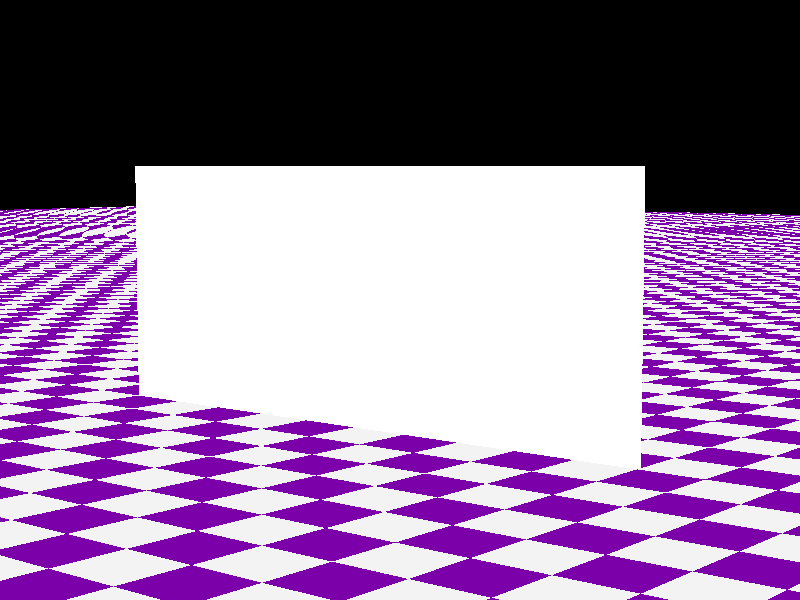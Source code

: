 // This work is licensed under the Creative Commons Attribution-ShareAlike 3.0 Unported License.
// To view a copy of this license, visit http://creativecommons.org/licenses/by-sa/3.0/ or send a
// letter to Creative Commons, 444 Castro Street, Suite 900, Mountain View, California, 94041, USA.

// Persistence Of Vision raytracer sample file.
// File: optics.pov
// Author: Christopher J. Huff
// Updated: 2013/02/15 for 3.7
//
// -w320 -h240
// -w800 -h600 +a0.3

#version 3.7;
global_settings { assumed_gamma 1.0 } 

#include "colors.inc"

#default {finish {ambient 0}}

//global_settings {
//    assumed_gamma 1
//    max_trace_level 10
//    photons {
////        spacing 0.025
////        spacing 0.2
//// count 150000
//        count 1500000
//        max_trace_level 10
//        //media 100, 2
//        //media 500, 3
//        media 1000, 10
//    }
//}


//#declare CamPos = < -12, 1, -1>;
//#declare CamPos = < 1.5, 0.5, 0.0>;
//#declare CamPos = < -12, 10, -12>;
//#declare CamPos = < 12, 10, 12>;

//lab
#declare CamPos = < -15, 2, -15>;
#declare LookAtTarg = < 3, -0.1, -0.1>;

////top down
//#declare CamPos = < 0, 18, 0>;
//#declare LookAtTarg = < 0, 0, 0>;

////head on
//#declare CamPos = < -18, 1, 0>;
//#declare LookAtTarg = < 0, 0, 0>;

////sideways
//#declare CamPos = < 0, 0, -10>;
//#declare LookAtTarg = < 0, -0.1, 0>;

#declare xSetupOffset = -1.0;

camera {
    location CamPos
    right x*image_width/image_height // keep propotions with any aspect ratio
    look_at LookAtTarg
    angle 30
}

/*
light_source {CamPos, color Gray25
    photons {refraction off reflection off}
    media_interaction off
}
*/

//light_source {CamPos, color Gray25
//    photons { refraction on reflection on }
//    media_interaction off
//}

/*
light_source {<-50, 0.0, 0>, color rgb < 1.0, 0, 0>
    spotlight radius 0.25 falloff 0.35 point_at < 0, 0.0, 0>
    photons {refraction on reflection on}
}

light_source {<-50, 0.0, 0>, color rgb < 0, 1, 0>
    spotlight radius 0.25 falloff 0.35 point_at < 0, 0.0, 0>
    photons {refraction on reflection on}
}

light_source {<-50, 0.0, 0>, color rgb < 0, 0, 1>
    spotlight radius 0.25 falloff 0.35 point_at < 0, 0.0, 0>
    photons {refraction on reflection on}
}
*/

/*
light_source {<-50, 0.5, 0>, color rgb < 1.0, 0, 0>
    spotlight radius 0.5 falloff 0.51 point_at < 0, 0.5, 0>
    photons {refraction on reflection on}
}

light_source {<-50, 0.5, 0>, color rgb < 0, 1, 0>
    spotlight radius 0.5 falloff 0.51 point_at < 0, 0.5, 0>
    photons {refraction on reflection on}
}

light_source {<-50, 0.5, 0>, color rgb < 0, 0, 1>
    spotlight radius 0.5 falloff 0.51 point_at < 0, 0.5, 0>
    photons {refraction on reflection on}
}
*/

/*
light_source {<-50, -0.25, 0>, color rgb < 1, 0, 0>
    spotlight radius 0.5 falloff 0.51 point_at < 0, 0.0, 0>
    photons {refraction on reflection on}
}

light_source {<-50, 0.0, 0>, color rgb < 0, 1, 0>
    spotlight radius 0.5 falloff 0.51 point_at < 0, 0.0, 0>
    photons {refraction on reflection on}
}

light_source {<-50, 0.25, 0>, color rgb < 0, 0, 1>
    spotlight radius 0.5 falloff 0.51 point_at < 0, 0.0, 0>
    photons {refraction on reflection on}
}
*/

#macro Block(From, To)
    union {
        cylinder {From, To*(x+z), 0.1 scale < 1, 10*To.y, 1>
            texture {
                pigment {checker color Gray90, color Gray70
                    scale 0.1
                }
                finish {brilliance 0.5}
            }
        }
        cylinder {From, To*(x+z), 0.025
            translate y*To
            texture {
                pigment {color rgb < 1, 0.7, 0.2>}
                finish {ambient 0.8}
            }
        }
    }
#end

box {<-100,-3,-100>, < 100, -2, 100>
    texture {
        pigment {checker color Gray90, color rgb < 0.2, 0, 0.4>}
        finish {brilliance 0.25}
    }
}

/*
//what does this do?????
box {<-7,-0.25,-0.25>, < 6, 0.25, 0.25> hollow
    texture {pigment {color rgbf 1}}
    interior {
        media {
            scattering {1, color White extinction 0}
//            emission color White*0.2
            method 3
            intervals 1 samples 4
        }
    }
    photons {target}
}
*/

#declare MirrorTex1 =
texture {
    pigment {color White}
    finish {ambient 0 diffuse 0 reflection 1}
}
#declare HalfMirrorTex1 =
texture {
    pigment {color White filter 0.5}
    finish {ambient 0 diffuse 0 reflection 0.5}
}
#declare RedMirrorTex =
texture {
    pigment {color rgb < 0, 1, 1> filter 1}
    finish {ambient 0 diffuse 0 reflection Red}
}
#declare BlueMirrorTex =
texture {
    pigment {color rgb < 1, 1, 0> filter 1}
    finish {ambient 0 diffuse 0 reflection Blue}
}
#declare GlassTex1 =
texture {
    pigment {color White filter 0.99}
    finish {ambient 0 diffuse 0 reflection 0.01}
}
#declare GreenGlassTex1 =
texture {
    pigment {color Green filter 0.99}
    finish {ambient 0 diffuse 0 reflection 0.01}
}
#declare RedGlassTex1 =
texture {
    pigment {color Red filter 0.99}
    finish {ambient 0 diffuse 0 reflection 0.01}
}
#declare GlassInt1 =
interior {ior 1.5}

#macro PhotonTarget(Reflect, Refract, IgnorePhotons)
	photons {
		target
		reflection Reflect
		refraction Refract
		#if(IgnorePhotons) collect off #end
	}
#end


/*#declare Fn = function {sin(z*pi)/5 - x}
isosurface {
    function {Fn(x,y,z)}
    threshold 0
    eval
//    max_gradient 9.25
    contained_by {box {<-1, 0,-2>, < 1, 1, 2>}}
    texture {
        pigment {color White}
        finish {ambient 0 diffuse 0.2 reflection 0.8}
    }
    photons {target collect off}
    rotate -y*15
    translate < 2, 0, 0>
}*/

#macro Mirror(Pos, Ang, Width, Height, Tex)
	box {<-0.1,-0.1,-Width/2>, < 0, Height, Width/2>
	    texture {Tex}
//	    PhotonTarget(yes, yes, yes)
	    rotate -y*Ang
	    translate Pos
	}
#end

/*
object {Mirror(<-3, 0, 0>, 3*45, 2, 1, BlueMirrorTex)}
object {Mirror(<-3, 0, 3>,-45, 2, 1, MirrorTex1)}

object {Mirror(<-1, 0, 0>, 180+22.5, 2, 1, RedMirrorTex)}
object {Mirror(<-3, 0,-2>, 22.5, 2, 1, MirrorTex1)}
*/


/*
//lenses
sphere {< 0, 0, 0>, 1
    texture {GlassTex1}
    interior {GlassInt1}
    PhotonTarget(no, yes, yes)
    scale < 0.475, 1, 1>
    translate < 1, 0.5, 0>
}
*/

light_source {<xSetupOffset, 5, 0>, color rgb < 1.0, 1.0, 1.0>
    spotlight radius 10.0 falloff 20.0 point_at < xSetupOffset, 0.0, 0.0>

    //area_light <10, 0, 0>, <0, 0, 10>, 10, 10

    //adaptive 1
    //jitter

    photons { refraction on reflection on }
}

box { <xSetupOffset,-0.25,-0.25>, <xSetupOffset-0.1, 0.25, 0.25>
    texture {
        pigment { color White }
    //    //finish { brilliance 0.5 ambient 0.5 diffuse 0.5 }
        finish { reflection {1.0} ambient 0.0 diffuse 0.0 }
    }
    //photons {refraction on reflection on}
	  //PhotonTarget(yes, yes, false)
    //texture {pigment {color rgbf 1}}
    //interior {
    //    media {
    //        scattering {1, color White extinction 0}
    //////      emission color White*0.2
    //        method 3
    //        intervals 1 samples 4
    //    }
    //}
    //photons {
    //  target
    //  refraction off
    //  reflection on
    //}

	rotate z*45
  translate <0,0.75,0>

}

/*
intersection {
  //fl=2 ior=1.5 lr=1

	sphere{
		<0,+1.7321,0>, 2
	}

	sphere{
		<0,-1.7321,0>, 2
	}

	texture {GlassTex1}
	interior {GlassInt1}

	PhotonTarget(no, yes, yes)

  //photons
  //{
  // target
  // reflection on
  // refraction on
  //}

	scale < 1, 1, 1>
  translate < 1, 1, 0>
	rotate -x*90
	rotate -y*90
  translate < 0, 0, -1.0>
}
*/

#declare lenseToPlane = 1;
box { <1+lenseToPlane,-2,-5>, <1+lenseToPlane+0.1, 2, 5>

    texture {
        pigment { color White }
        finish { brilliance 1.0 }
        //finish { reflection {0.01} ambient 0.01 diffuse 0.01 }
    }
	
    //PhotonTarget(no, yes, yes)

    //photons {
    //  target
    //  refraction off
    //  reflection yes
    //}
}


/*
#declare T = 0.475*2;
#declare R = 1;
intersection {
    sphere {<-R, 0, 0>, R translate x*T/2}
    sphere {< R, 0, 0>, R translate -x*T/2}
    texture {GlassTex1}
    interior {GlassInt1}
    PhotonTarget(no, yes, yes)
    translate < 0, 0.5,-2>
}

#declare R = 1;
difference {
	cylinder {<-0.1, 0, 0>, < R, 0, 0>, R}
	sphere {< R, 0, 0>, R}
//	texture {pigment {color White}}
	texture {GlassTex1}
	interior {GlassInt1}
//	PhotonTarget(no, yes, yes)
	translate <-1, 0.5, 3>
}
*/
